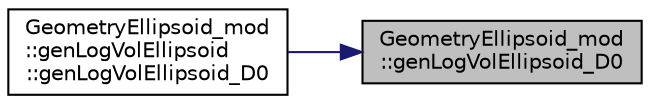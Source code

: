 digraph "GeometryEllipsoid_mod::genLogVolEllipsoid_D0"
{
 // LATEX_PDF_SIZE
  edge [fontname="Helvetica",fontsize="10",labelfontname="Helvetica",labelfontsize="10"];
  node [fontname="Helvetica",fontsize="10",shape=record];
  rankdir="RL";
  Node1 [label="GeometryEllipsoid_mod\l::genLogVolEllipsoid_D0",height=0.2,width=0.4,color="black", fillcolor="grey75", style="filled", fontcolor="black",tooltip="Return the logarithm of the volume of an nd-dimensional hyper-ellipsoid."];
  Node1 -> Node2 [dir="back",color="midnightblue",fontsize="10",style="solid",fontname="Helvetica"];
  Node2 [label="GeometryEllipsoid_mod\l::genLogVolEllipsoid\l::genLogVolEllipsoid_D0",height=0.2,width=0.4,color="black", fillcolor="white", style="filled",URL="$interfaceGeometryEllipsoid__mod_1_1genLogVolEllipsoid.html#ac99cff1a4a67e4dfbce383ef15208b8d",tooltip="Return the logarithm of the volume of an nd-dimensional hyper-ellipsoid."];
}
